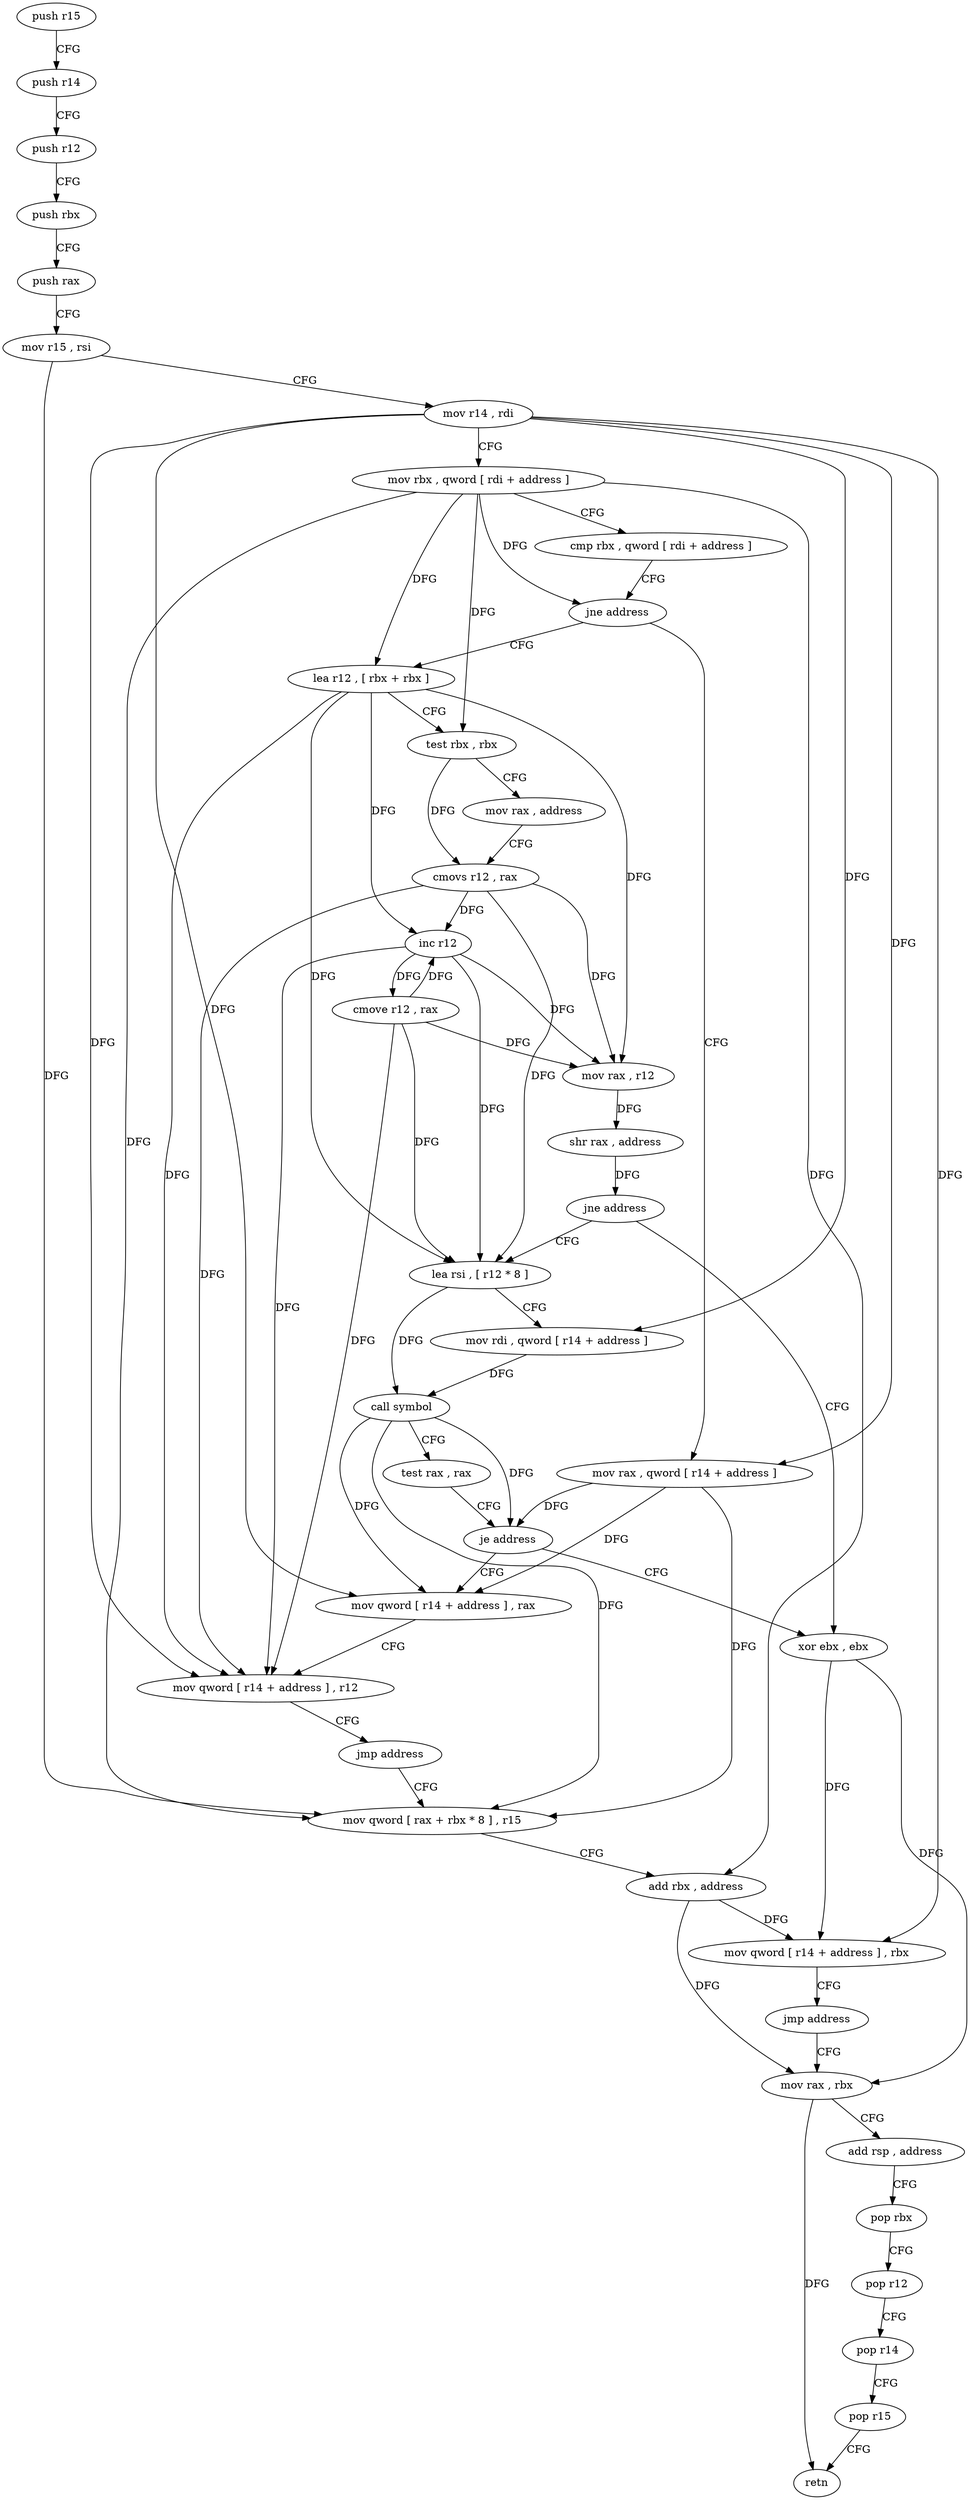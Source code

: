 digraph "func" {
"154464" [label = "push r15" ]
"154466" [label = "push r14" ]
"154468" [label = "push r12" ]
"154470" [label = "push rbx" ]
"154471" [label = "push rax" ]
"154472" [label = "mov r15 , rsi" ]
"154475" [label = "mov r14 , rdi" ]
"154478" [label = "mov rbx , qword [ rdi + address ]" ]
"154482" [label = "cmp rbx , qword [ rdi + address ]" ]
"154486" [label = "jne address" ]
"154554" [label = "mov rax , qword [ r14 + address ]" ]
"154488" [label = "lea r12 , [ rbx + rbx ]" ]
"154558" [label = "mov qword [ rax + rbx * 8 ] , r15" ]
"154492" [label = "test rbx , rbx" ]
"154495" [label = "mov rax , address" ]
"154502" [label = "cmovs r12 , rax" ]
"154506" [label = "inc r12" ]
"154509" [label = "cmove r12 , rax" ]
"154513" [label = "mov rax , r12" ]
"154516" [label = "shr rax , address" ]
"154520" [label = "jne address" ]
"154572" [label = "xor ebx , ebx" ]
"154522" [label = "lea rsi , [ r12 * 8 ]" ]
"154574" [label = "mov rax , rbx" ]
"154577" [label = "add rsp , address" ]
"154581" [label = "pop rbx" ]
"154582" [label = "pop r12" ]
"154584" [label = "pop r14" ]
"154586" [label = "pop r15" ]
"154588" [label = "retn" ]
"154530" [label = "mov rdi , qword [ r14 + address ]" ]
"154534" [label = "call symbol" ]
"154539" [label = "test rax , rax" ]
"154542" [label = "je address" ]
"154544" [label = "mov qword [ r14 + address ] , rax" ]
"154548" [label = "mov qword [ r14 + address ] , r12" ]
"154552" [label = "jmp address" ]
"154562" [label = "add rbx , address" ]
"154566" [label = "mov qword [ r14 + address ] , rbx" ]
"154570" [label = "jmp address" ]
"154464" -> "154466" [ label = "CFG" ]
"154466" -> "154468" [ label = "CFG" ]
"154468" -> "154470" [ label = "CFG" ]
"154470" -> "154471" [ label = "CFG" ]
"154471" -> "154472" [ label = "CFG" ]
"154472" -> "154475" [ label = "CFG" ]
"154472" -> "154558" [ label = "DFG" ]
"154475" -> "154478" [ label = "CFG" ]
"154475" -> "154554" [ label = "DFG" ]
"154475" -> "154566" [ label = "DFG" ]
"154475" -> "154530" [ label = "DFG" ]
"154475" -> "154544" [ label = "DFG" ]
"154475" -> "154548" [ label = "DFG" ]
"154478" -> "154482" [ label = "CFG" ]
"154478" -> "154486" [ label = "DFG" ]
"154478" -> "154488" [ label = "DFG" ]
"154478" -> "154492" [ label = "DFG" ]
"154478" -> "154558" [ label = "DFG" ]
"154478" -> "154562" [ label = "DFG" ]
"154482" -> "154486" [ label = "CFG" ]
"154486" -> "154554" [ label = "CFG" ]
"154486" -> "154488" [ label = "CFG" ]
"154554" -> "154558" [ label = "DFG" ]
"154554" -> "154542" [ label = "DFG" ]
"154554" -> "154544" [ label = "DFG" ]
"154488" -> "154492" [ label = "CFG" ]
"154488" -> "154506" [ label = "DFG" ]
"154488" -> "154513" [ label = "DFG" ]
"154488" -> "154522" [ label = "DFG" ]
"154488" -> "154548" [ label = "DFG" ]
"154558" -> "154562" [ label = "CFG" ]
"154492" -> "154495" [ label = "CFG" ]
"154492" -> "154502" [ label = "DFG" ]
"154495" -> "154502" [ label = "CFG" ]
"154502" -> "154506" [ label = "DFG" ]
"154502" -> "154513" [ label = "DFG" ]
"154502" -> "154522" [ label = "DFG" ]
"154502" -> "154548" [ label = "DFG" ]
"154506" -> "154509" [ label = "DFG" ]
"154506" -> "154513" [ label = "DFG" ]
"154506" -> "154522" [ label = "DFG" ]
"154506" -> "154548" [ label = "DFG" ]
"154509" -> "154513" [ label = "DFG" ]
"154509" -> "154506" [ label = "DFG" ]
"154509" -> "154522" [ label = "DFG" ]
"154509" -> "154548" [ label = "DFG" ]
"154513" -> "154516" [ label = "DFG" ]
"154516" -> "154520" [ label = "DFG" ]
"154520" -> "154572" [ label = "CFG" ]
"154520" -> "154522" [ label = "CFG" ]
"154572" -> "154574" [ label = "DFG" ]
"154572" -> "154566" [ label = "DFG" ]
"154522" -> "154530" [ label = "CFG" ]
"154522" -> "154534" [ label = "DFG" ]
"154574" -> "154577" [ label = "CFG" ]
"154574" -> "154588" [ label = "DFG" ]
"154577" -> "154581" [ label = "CFG" ]
"154581" -> "154582" [ label = "CFG" ]
"154582" -> "154584" [ label = "CFG" ]
"154584" -> "154586" [ label = "CFG" ]
"154586" -> "154588" [ label = "CFG" ]
"154530" -> "154534" [ label = "DFG" ]
"154534" -> "154539" [ label = "CFG" ]
"154534" -> "154558" [ label = "DFG" ]
"154534" -> "154542" [ label = "DFG" ]
"154534" -> "154544" [ label = "DFG" ]
"154539" -> "154542" [ label = "CFG" ]
"154542" -> "154572" [ label = "CFG" ]
"154542" -> "154544" [ label = "CFG" ]
"154544" -> "154548" [ label = "CFG" ]
"154548" -> "154552" [ label = "CFG" ]
"154552" -> "154558" [ label = "CFG" ]
"154562" -> "154566" [ label = "DFG" ]
"154562" -> "154574" [ label = "DFG" ]
"154566" -> "154570" [ label = "CFG" ]
"154570" -> "154574" [ label = "CFG" ]
}

